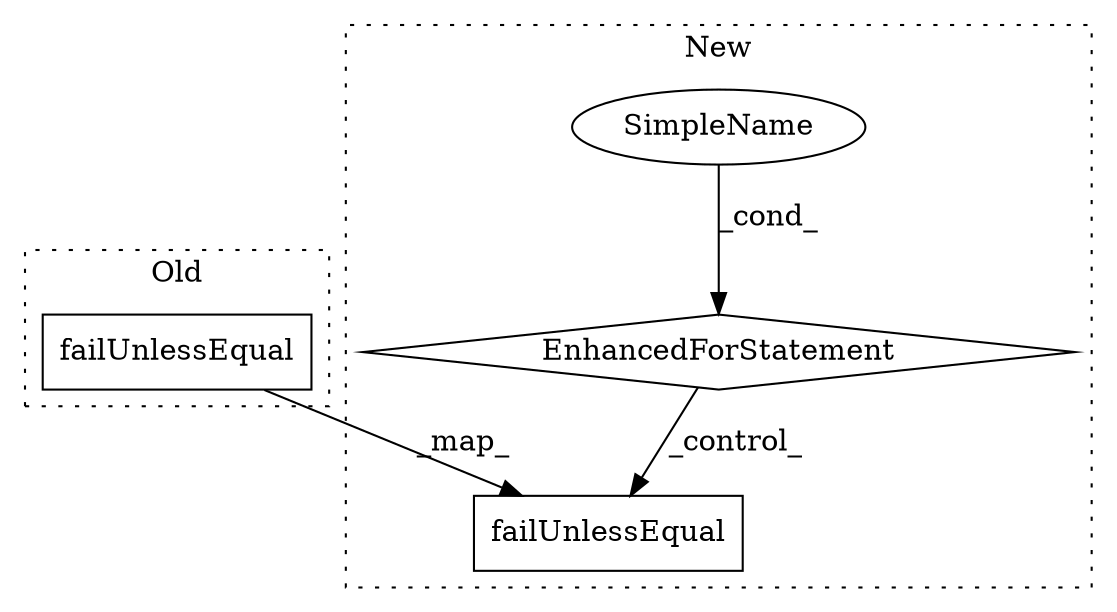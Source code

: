 digraph G {
subgraph cluster0 {
1 [label="failUnlessEqual" a="32" s="1202,1248" l="16,1" shape="box"];
label = "Old";
style="dotted";
}
subgraph cluster1 {
2 [label="failUnlessEqual" a="32" s="1529,1575" l="16,1" shape="box"];
3 [label="EnhancedForStatement" a="70" s="1109,1208" l="53,2" shape="diamond"];
4 [label="SimpleName" a="42" s="1200" l="2" shape="ellipse"];
label = "New";
style="dotted";
}
1 -> 2 [label="_map_"];
3 -> 2 [label="_control_"];
4 -> 3 [label="_cond_"];
}